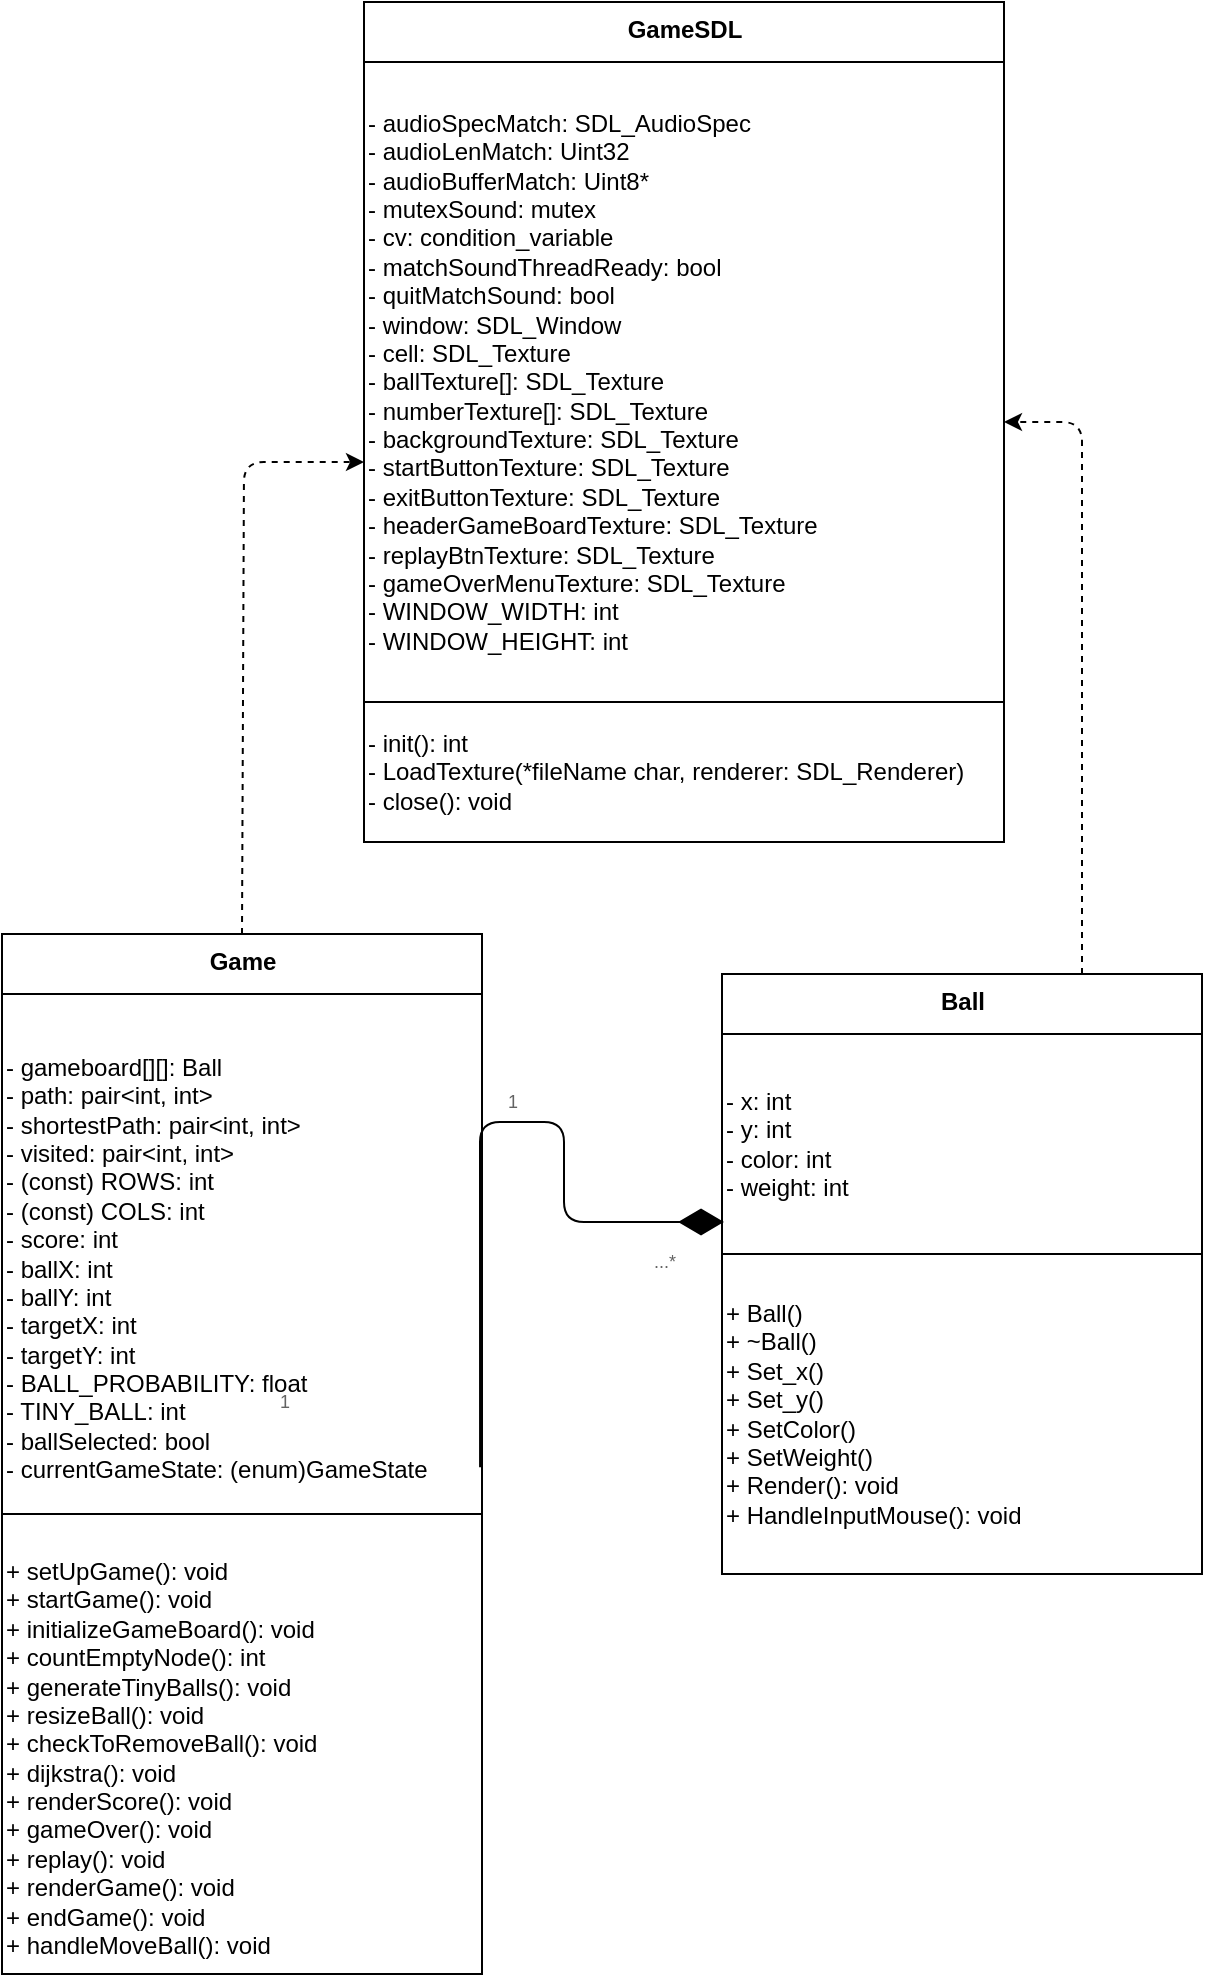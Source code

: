 <mxfile>
    <diagram id="7vO1VsaT6Dg0rjVC6jv2" name="Page-1">
        <mxGraphModel dx="619" dy="1701" grid="1" gridSize="10" guides="1" tooltips="1" connect="1" arrows="1" fold="1" page="1" pageScale="1" pageWidth="827" pageHeight="1169" math="0" shadow="0">
            <root>
                <mxCell id="0"/>
                <mxCell id="1" parent="0"/>
                <mxCell id="89" style="edgeStyle=none;html=1;exitX=0.5;exitY=0;exitDx=0;exitDy=0;dashed=1;endArrow=classic;endFill=1;" parent="1" source="10" edge="1">
                    <mxGeometry relative="1" as="geometry">
                        <mxPoint x="460" y="-310" as="targetPoint"/>
                        <Array as="points">
                            <mxPoint x="400" y="-310"/>
                        </Array>
                    </mxGeometry>
                </mxCell>
                <mxCell id="10" value="&lt;b&gt;Game&lt;/b&gt;" style="swimlane;fontStyle=0;align=center;verticalAlign=top;childLayout=stackLayout;horizontal=1;startSize=30;horizontalStack=0;resizeParent=1;resizeParentMax=0;resizeLast=0;collapsible=0;marginBottom=0;html=1;" parent="1" vertex="1">
                    <mxGeometry x="279" y="-74" width="240" height="520" as="geometry"/>
                </mxCell>
                <mxCell id="21" value="&lt;div style=&quot;&quot;&gt;&lt;br&gt;&lt;/div&gt;&lt;div style=&quot;&quot;&gt;&lt;span style=&quot;background-color: initial;&quot;&gt;- gameboard[][]: Ball&lt;br&gt;&lt;/span&gt;&lt;/div&gt;&lt;div style=&quot;&quot;&gt;&lt;span style=&quot;background-color: initial;&quot;&gt;- path: pair&amp;lt;int, int&amp;gt;&lt;/span&gt;&lt;/div&gt;&lt;div style=&quot;&quot;&gt;&lt;span style=&quot;background-color: initial;&quot;&gt;- shortestPath: pair&amp;lt;int, int&amp;gt;&lt;/span&gt;&lt;/div&gt;&lt;div style=&quot;&quot;&gt;&lt;span style=&quot;background-color: initial;&quot;&gt;- visited: pair&amp;lt;int, int&amp;gt;&lt;/span&gt;&lt;/div&gt;&lt;div style=&quot;&quot;&gt;&lt;span style=&quot;background-color: initial;&quot;&gt;- (const) ROWS: int&lt;/span&gt;&lt;/div&gt;&lt;div style=&quot;&quot;&gt;&lt;span style=&quot;background-color: initial;&quot;&gt;- (const) COLS: int&lt;/span&gt;&lt;/div&gt;&lt;div style=&quot;&quot;&gt;&lt;span style=&quot;background-color: initial;&quot;&gt;- score: int&lt;/span&gt;&lt;/div&gt;&lt;div style=&quot;&quot;&gt;&lt;span style=&quot;background-color: initial;&quot;&gt;- ballX: int&lt;/span&gt;&lt;/div&gt;&lt;div style=&quot;&quot;&gt;&lt;span style=&quot;background-color: initial;&quot;&gt;- ballY: int&lt;/span&gt;&lt;/div&gt;&lt;div style=&quot;&quot;&gt;&lt;span style=&quot;background-color: initial;&quot;&gt;- targetX: int&lt;/span&gt;&lt;/div&gt;&lt;div style=&quot;&quot;&gt;&lt;span style=&quot;background-color: initial;&quot;&gt;- targetY: int&lt;/span&gt;&lt;/div&gt;&lt;div style=&quot;&quot;&gt;&lt;span style=&quot;background-color: initial;&quot;&gt;- BALL_PROBABILITY: float&lt;/span&gt;&lt;/div&gt;&lt;div style=&quot;&quot;&gt;&lt;span style=&quot;background-color: initial;&quot;&gt;- TINY_BALL: int&lt;/span&gt;&lt;/div&gt;&lt;div style=&quot;&quot;&gt;&lt;span style=&quot;background-color: initial;&quot;&gt;- ballSelected: bool&lt;/span&gt;&lt;/div&gt;&lt;div style=&quot;&quot;&gt;&lt;span style=&quot;background-color: initial;&quot;&gt;- currentGameState: (enum)GameState&lt;/span&gt;&lt;/div&gt;" style="whiteSpace=wrap;html=1;align=left;" parent="10" vertex="1">
                    <mxGeometry y="30" width="240" height="260" as="geometry"/>
                </mxCell>
                <mxCell id="23" value="&lt;div style=&quot;&quot;&gt;&lt;br&gt;&lt;/div&gt;&lt;div style=&quot;&quot;&gt;+ setUpGame(): void&lt;/div&gt;&lt;div style=&quot;&quot;&gt;+ startGame(): void&lt;/div&gt;&lt;div style=&quot;&quot;&gt;&lt;span style=&quot;background-color: initial;&quot;&gt;+ initializeGameBoard(): void&lt;/span&gt;&lt;/div&gt;&lt;div style=&quot;&quot;&gt;&lt;span style=&quot;background-color: initial;&quot;&gt;+ countEmptyNode(): int&lt;/span&gt;&lt;/div&gt;&lt;div style=&quot;&quot;&gt;&lt;span style=&quot;background-color: initial;&quot;&gt;+ generateTinyBalls(): void&lt;/span&gt;&lt;/div&gt;&lt;div style=&quot;&quot;&gt;&lt;span style=&quot;background-color: initial;&quot;&gt;+ resizeBall(): void&lt;/span&gt;&lt;/div&gt;&lt;div style=&quot;&quot;&gt;&lt;span style=&quot;background-color: initial;&quot;&gt;+ checkToRemoveBall(): void&lt;/span&gt;&lt;/div&gt;&lt;div style=&quot;&quot;&gt;&lt;div style=&quot;border-color: var(--border-color);&quot;&gt;+ dijkstra(): void&lt;/div&gt;&lt;div style=&quot;border-color: var(--border-color);&quot;&gt;+ renderScore(): void&lt;/div&gt;&lt;div style=&quot;border-color: var(--border-color);&quot;&gt;+ gameOver(): void&lt;/div&gt;&lt;div style=&quot;border-color: var(--border-color);&quot;&gt;+ replay(): void&lt;/div&gt;&lt;/div&gt;&lt;div style=&quot;&quot;&gt;&lt;span style=&quot;background-color: initial;&quot;&gt;+ renderGame(): void&lt;/span&gt;&lt;/div&gt;&lt;div style=&quot;&quot;&gt;&lt;span style=&quot;background-color: initial;&quot;&gt;+ endGame(): void&lt;/span&gt;&lt;/div&gt;&lt;div style=&quot;&quot;&gt;+ handleMoveBall(): void&lt;/div&gt;" style="whiteSpace=wrap;html=1;align=left;" parent="10" vertex="1">
                    <mxGeometry y="290" width="240" height="230" as="geometry"/>
                </mxCell>
                <mxCell id="71" value="1" style="text;html=1;align=center;verticalAlign=middle;resizable=0;points=[];autosize=1;strokeColor=none;fillColor=none;fontSize=9;fontColor=#636363;" parent="1" vertex="1">
                    <mxGeometry x="405" y="150" width="30" height="20" as="geometry"/>
                </mxCell>
                <mxCell id="90" style="edgeStyle=none;html=1;exitX=0.75;exitY=0;exitDx=0;exitDy=0;entryX=1;entryY=0.5;entryDx=0;entryDy=0;dashed=1;endArrow=classic;endFill=1;" parent="1" source="75" target="84" edge="1">
                    <mxGeometry relative="1" as="geometry">
                        <Array as="points">
                            <mxPoint x="819" y="-330"/>
                        </Array>
                    </mxGeometry>
                </mxCell>
                <mxCell id="75" value="&lt;b&gt;Ball&lt;/b&gt;" style="swimlane;fontStyle=0;align=center;verticalAlign=top;childLayout=stackLayout;horizontal=1;startSize=30;horizontalStack=0;resizeParent=1;resizeParentMax=0;resizeLast=0;collapsible=0;marginBottom=0;html=1;" parent="1" vertex="1">
                    <mxGeometry x="639" y="-54" width="240" height="300" as="geometry"/>
                </mxCell>
                <mxCell id="76" value="&lt;div style=&quot;&quot;&gt;- x: int&lt;/div&gt;&lt;div style=&quot;&quot;&gt;- y: int&lt;/div&gt;&lt;div style=&quot;&quot;&gt;- color: int&lt;/div&gt;&lt;div style=&quot;&quot;&gt;- weight: int&lt;/div&gt;" style="whiteSpace=wrap;html=1;align=left;" parent="75" vertex="1">
                    <mxGeometry y="30" width="240" height="110" as="geometry"/>
                </mxCell>
                <mxCell id="77" value="&lt;div style=&quot;&quot;&gt;+ Ball()&lt;/div&gt;&lt;div style=&quot;&quot;&gt;+ ~Ball()&lt;/div&gt;&lt;div style=&quot;&quot;&gt;+ Set_x()&lt;/div&gt;&lt;div style=&quot;&quot;&gt;+ Set_y()&lt;/div&gt;&lt;div style=&quot;&quot;&gt;+ SetColor()&lt;/div&gt;&lt;div style=&quot;&quot;&gt;+ SetWeight()&lt;/div&gt;&lt;div style=&quot;&quot;&gt;+ Render(): void&lt;/div&gt;&lt;div style=&quot;&quot;&gt;+ HandleInputMouse(): void&lt;/div&gt;" style="whiteSpace=wrap;html=1;align=left;" parent="75" vertex="1">
                    <mxGeometry y="140" width="240" height="160" as="geometry"/>
                </mxCell>
                <mxCell id="81" style="edgeStyle=orthogonalEdgeStyle;html=1;exitX=0.996;exitY=0.91;exitDx=0;exitDy=0;fontSize=9;fontColor=#636363;endArrow=diamondThin;endFill=1;strokeWidth=1;startSize=6;endSize=20;exitPerimeter=0;" parent="1" source="21" edge="1">
                    <mxGeometry relative="1" as="geometry">
                        <mxPoint x="409" y="150" as="sourcePoint"/>
                        <mxPoint x="640" y="70" as="targetPoint"/>
                        <Array as="points">
                            <mxPoint x="560" y="20"/>
                            <mxPoint x="560" y="70"/>
                        </Array>
                    </mxGeometry>
                </mxCell>
                <mxCell id="82" value="1" style="text;html=1;align=center;verticalAlign=middle;resizable=0;points=[];autosize=1;strokeColor=none;fillColor=none;fontSize=9;fontColor=#636363;" parent="1" vertex="1">
                    <mxGeometry x="519" width="30" height="20" as="geometry"/>
                </mxCell>
                <mxCell id="83" value="...*" style="text;html=1;align=center;verticalAlign=middle;resizable=0;points=[];autosize=1;strokeColor=none;fillColor=none;fontSize=9;fontColor=#636363;" parent="1" vertex="1">
                    <mxGeometry x="595" y="80" width="30" height="20" as="geometry"/>
                </mxCell>
                <mxCell id="84" value="&lt;b&gt;GameSDL&lt;/b&gt;" style="swimlane;fontStyle=0;align=center;verticalAlign=top;childLayout=stackLayout;horizontal=1;startSize=30;horizontalStack=0;resizeParent=1;resizeParentMax=0;resizeLast=0;collapsible=0;marginBottom=0;html=1;" parent="1" vertex="1">
                    <mxGeometry x="460" y="-540" width="320" height="420" as="geometry"/>
                </mxCell>
                <mxCell id="85" value="&lt;div style=&quot;&quot;&gt;&lt;div style=&quot;border-color: var(--border-color);&quot;&gt;- audioSpecMatch: SDL_AudioSpec&lt;/div&gt;&lt;div style=&quot;border-color: var(--border-color);&quot;&gt;- audioLenMatch: Uint32&lt;/div&gt;&lt;div style=&quot;border-color: var(--border-color);&quot;&gt;- audioBufferMatch: Uint8*&lt;/div&gt;&lt;/div&gt;&lt;div style=&quot;&quot;&gt;- mutexSound: mutex&lt;/div&gt;&lt;div style=&quot;&quot;&gt;- cv: condition_variable&lt;/div&gt;&lt;div style=&quot;&quot;&gt;- matchSoundThreadReady: bool&lt;/div&gt;&lt;div style=&quot;&quot;&gt;- quitMatchSound: bool&lt;/div&gt;&lt;div style=&quot;&quot;&gt;- window: SDL_Window&lt;/div&gt;&lt;div style=&quot;&quot;&gt;- cell: SDL_Texture&lt;/div&gt;&lt;div style=&quot;&quot;&gt;- ballTexture[]: SDL_Texture&lt;/div&gt;&lt;div style=&quot;&quot;&gt;- numberTexture[]: SDL_Texture&lt;/div&gt;&lt;div style=&quot;&quot;&gt;- backgroundTexture: SDL_Texture&lt;/div&gt;&lt;div style=&quot;&quot;&gt;- startButtonTexture: SDL_Texture&lt;/div&gt;&lt;div style=&quot;&quot;&gt;- exitButtonTexture: SDL_Texture&lt;/div&gt;&lt;div style=&quot;&quot;&gt;- headerGameBoardTexture: SDL_Texture&lt;/div&gt;&lt;div style=&quot;&quot;&gt;- replayBtnTexture: SDL_Texture&lt;/div&gt;&lt;div style=&quot;&quot;&gt;- gameOverMenuTexture: SDL_Texture&lt;/div&gt;&lt;div style=&quot;&quot;&gt;- WINDOW_WIDTH: int&lt;/div&gt;&lt;div style=&quot;&quot;&gt;- WINDOW_HEIGHT: int&lt;/div&gt;" style="whiteSpace=wrap;html=1;align=left;" parent="84" vertex="1">
                    <mxGeometry y="30" width="320" height="320" as="geometry"/>
                </mxCell>
                <mxCell id="86" value="&lt;div style=&quot;&quot;&gt;- init(): int&lt;/div&gt;&lt;div style=&quot;&quot;&gt;- LoadTexture(*fileName char, renderer: SDL_Renderer)&lt;/div&gt;&lt;div style=&quot;&quot;&gt;- close(): void&lt;/div&gt;" style="whiteSpace=wrap;html=1;align=left;" parent="84" vertex="1">
                    <mxGeometry y="350" width="320" height="70" as="geometry"/>
                </mxCell>
            </root>
        </mxGraphModel>
    </diagram>
</mxfile>